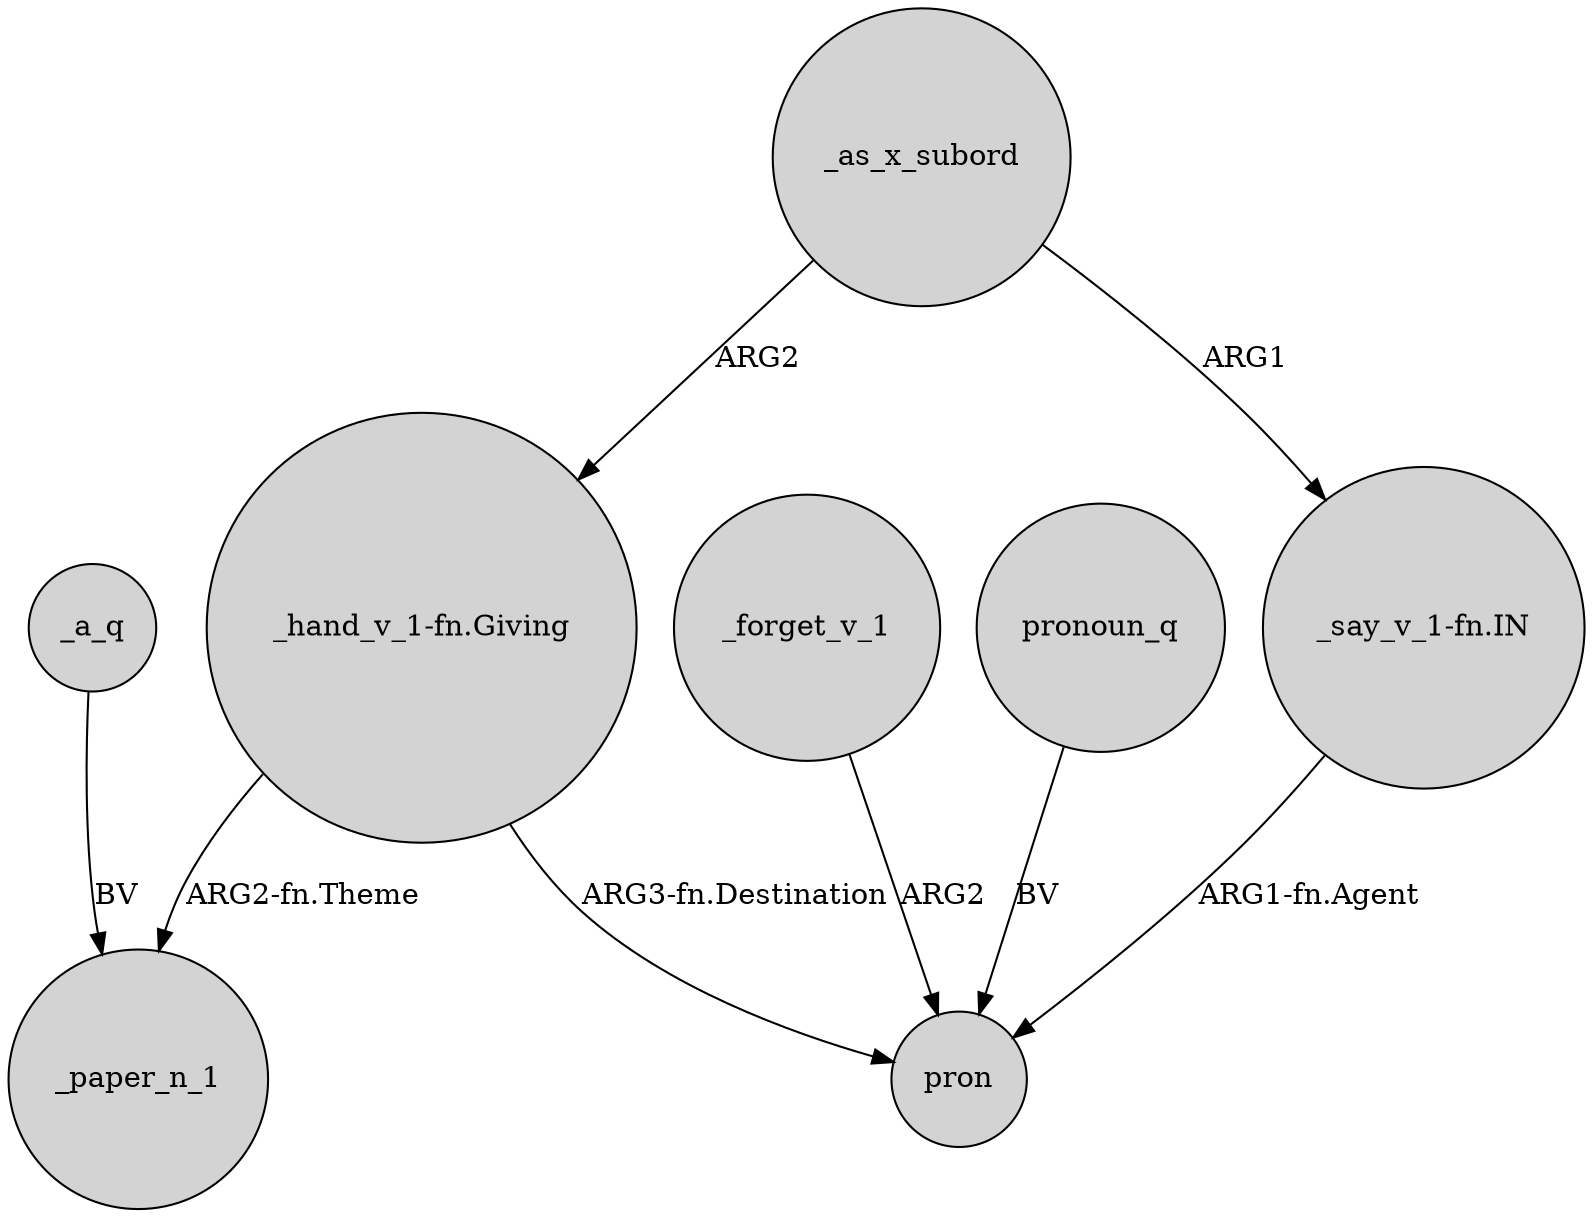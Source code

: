 digraph {
	node [shape=circle style=filled]
	"_say_v_1-fn.IN" -> pron [label="ARG1-fn.Agent"]
	"_hand_v_1-fn.Giving" -> _paper_n_1 [label="ARG2-fn.Theme"]
	_as_x_subord -> "_hand_v_1-fn.Giving" [label=ARG2]
	_forget_v_1 -> pron [label=ARG2]
	_as_x_subord -> "_say_v_1-fn.IN" [label=ARG1]
	"_hand_v_1-fn.Giving" -> pron [label="ARG3-fn.Destination"]
	_a_q -> _paper_n_1 [label=BV]
	pronoun_q -> pron [label=BV]
}

